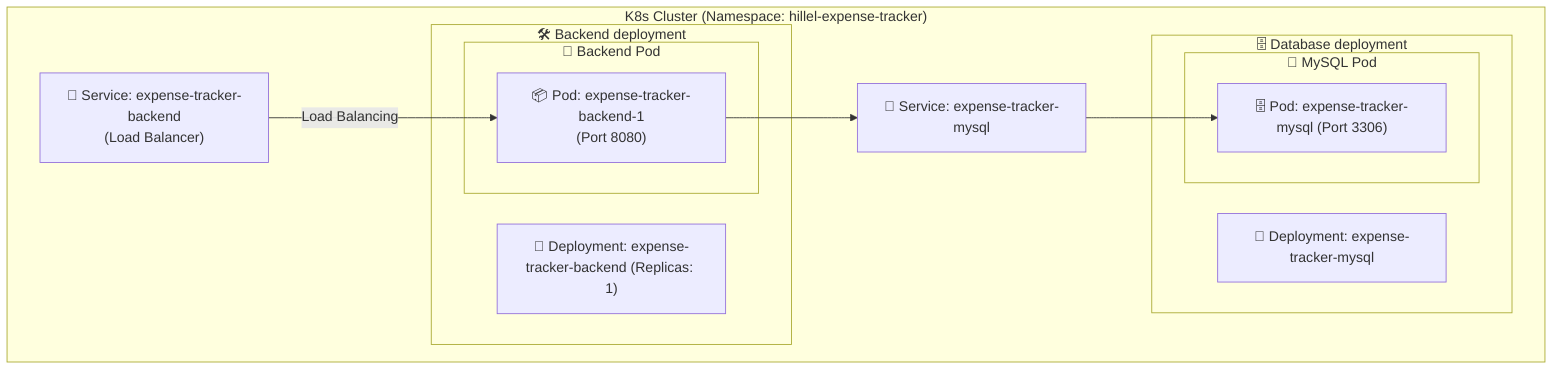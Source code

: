 flowchart TD
    subgraph subGraph0["🔄 Backend Pod"]
        BackendPod1["📦 Pod: expense-tracker-backend-1\n(Port 8080)"]
    end
    subgraph subGraph1["🛠️ Backend deployment"]
        BackendDeploy["🚀 Deployment: expense-tracker-backend (Replicas: 1)"]
        subGraph0
    end
    subgraph subGraph2["🔄 MySQL Pod"]
        MySQLPod["🗄️ Pod: expense-tracker-mysql (Port 3306)"]
    end
    subgraph subGraph3["🗄️ Database deployment"]
        MySQLDeploy["📀 Deployment: expense-tracker-mysql"]
        subGraph2
    end
    subgraph subGraph4[" K8s Cluster (Namespace: hillel-expense-tracker)"]
%%        Ingress
        BackendService["🔄 Service: expense-tracker-backend\n(Load Balancer)"]
        subGraph1
        MySQLService["🔄 Service: expense-tracker-mysql"]
        subGraph3
    end
%%    Client["🌍 External Client: web app, mobile app, desktop client"] -- "HTTP Request to example.com/tracker/api" --> Ingress["🛡️ Ingress Controller\n(example.com)"]
%%    Ingress --> BackendService
    BackendService -- Load Balancing --> BackendPod1
    BackendPod1 --> MySQLService
    MySQLService --> MySQLPod